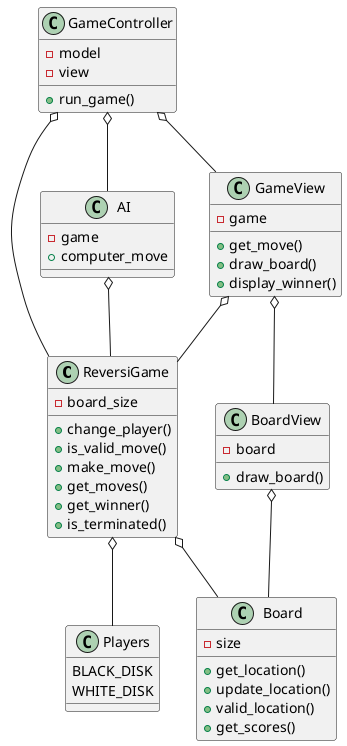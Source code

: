 @startuml Reversi

class ReversiGame{
    -board_size
    +change_player()
    +is_valid_move()
    +make_move()
    +get_moves()
    +get_winner()
    +is_terminated()
}

class Board{
    -size
    +get_location()
    +update_location()
    +valid_location()
    +get_scores()
}

class Players{
    BLACK_DISK
    WHITE_DISK
}

class AI{
    -game 
    +computer_move
}

class GameView{
    -game
    +get_move()
    +draw_board()
    +display_winner()
}

class BoardView{
    -board
    +draw_board()
}

class GameController{
    -model
    -view
    +run_game()
}

GameController o-- ReversiGame
ReversiGame o-- Board
ReversiGame o-- Players
BoardView o-- Board
GameView o-- BoardView
GameView o-- ReversiGame
GameController o-- GameView
AI o-- ReversiGame
GameController o-- AI 

@enduml 